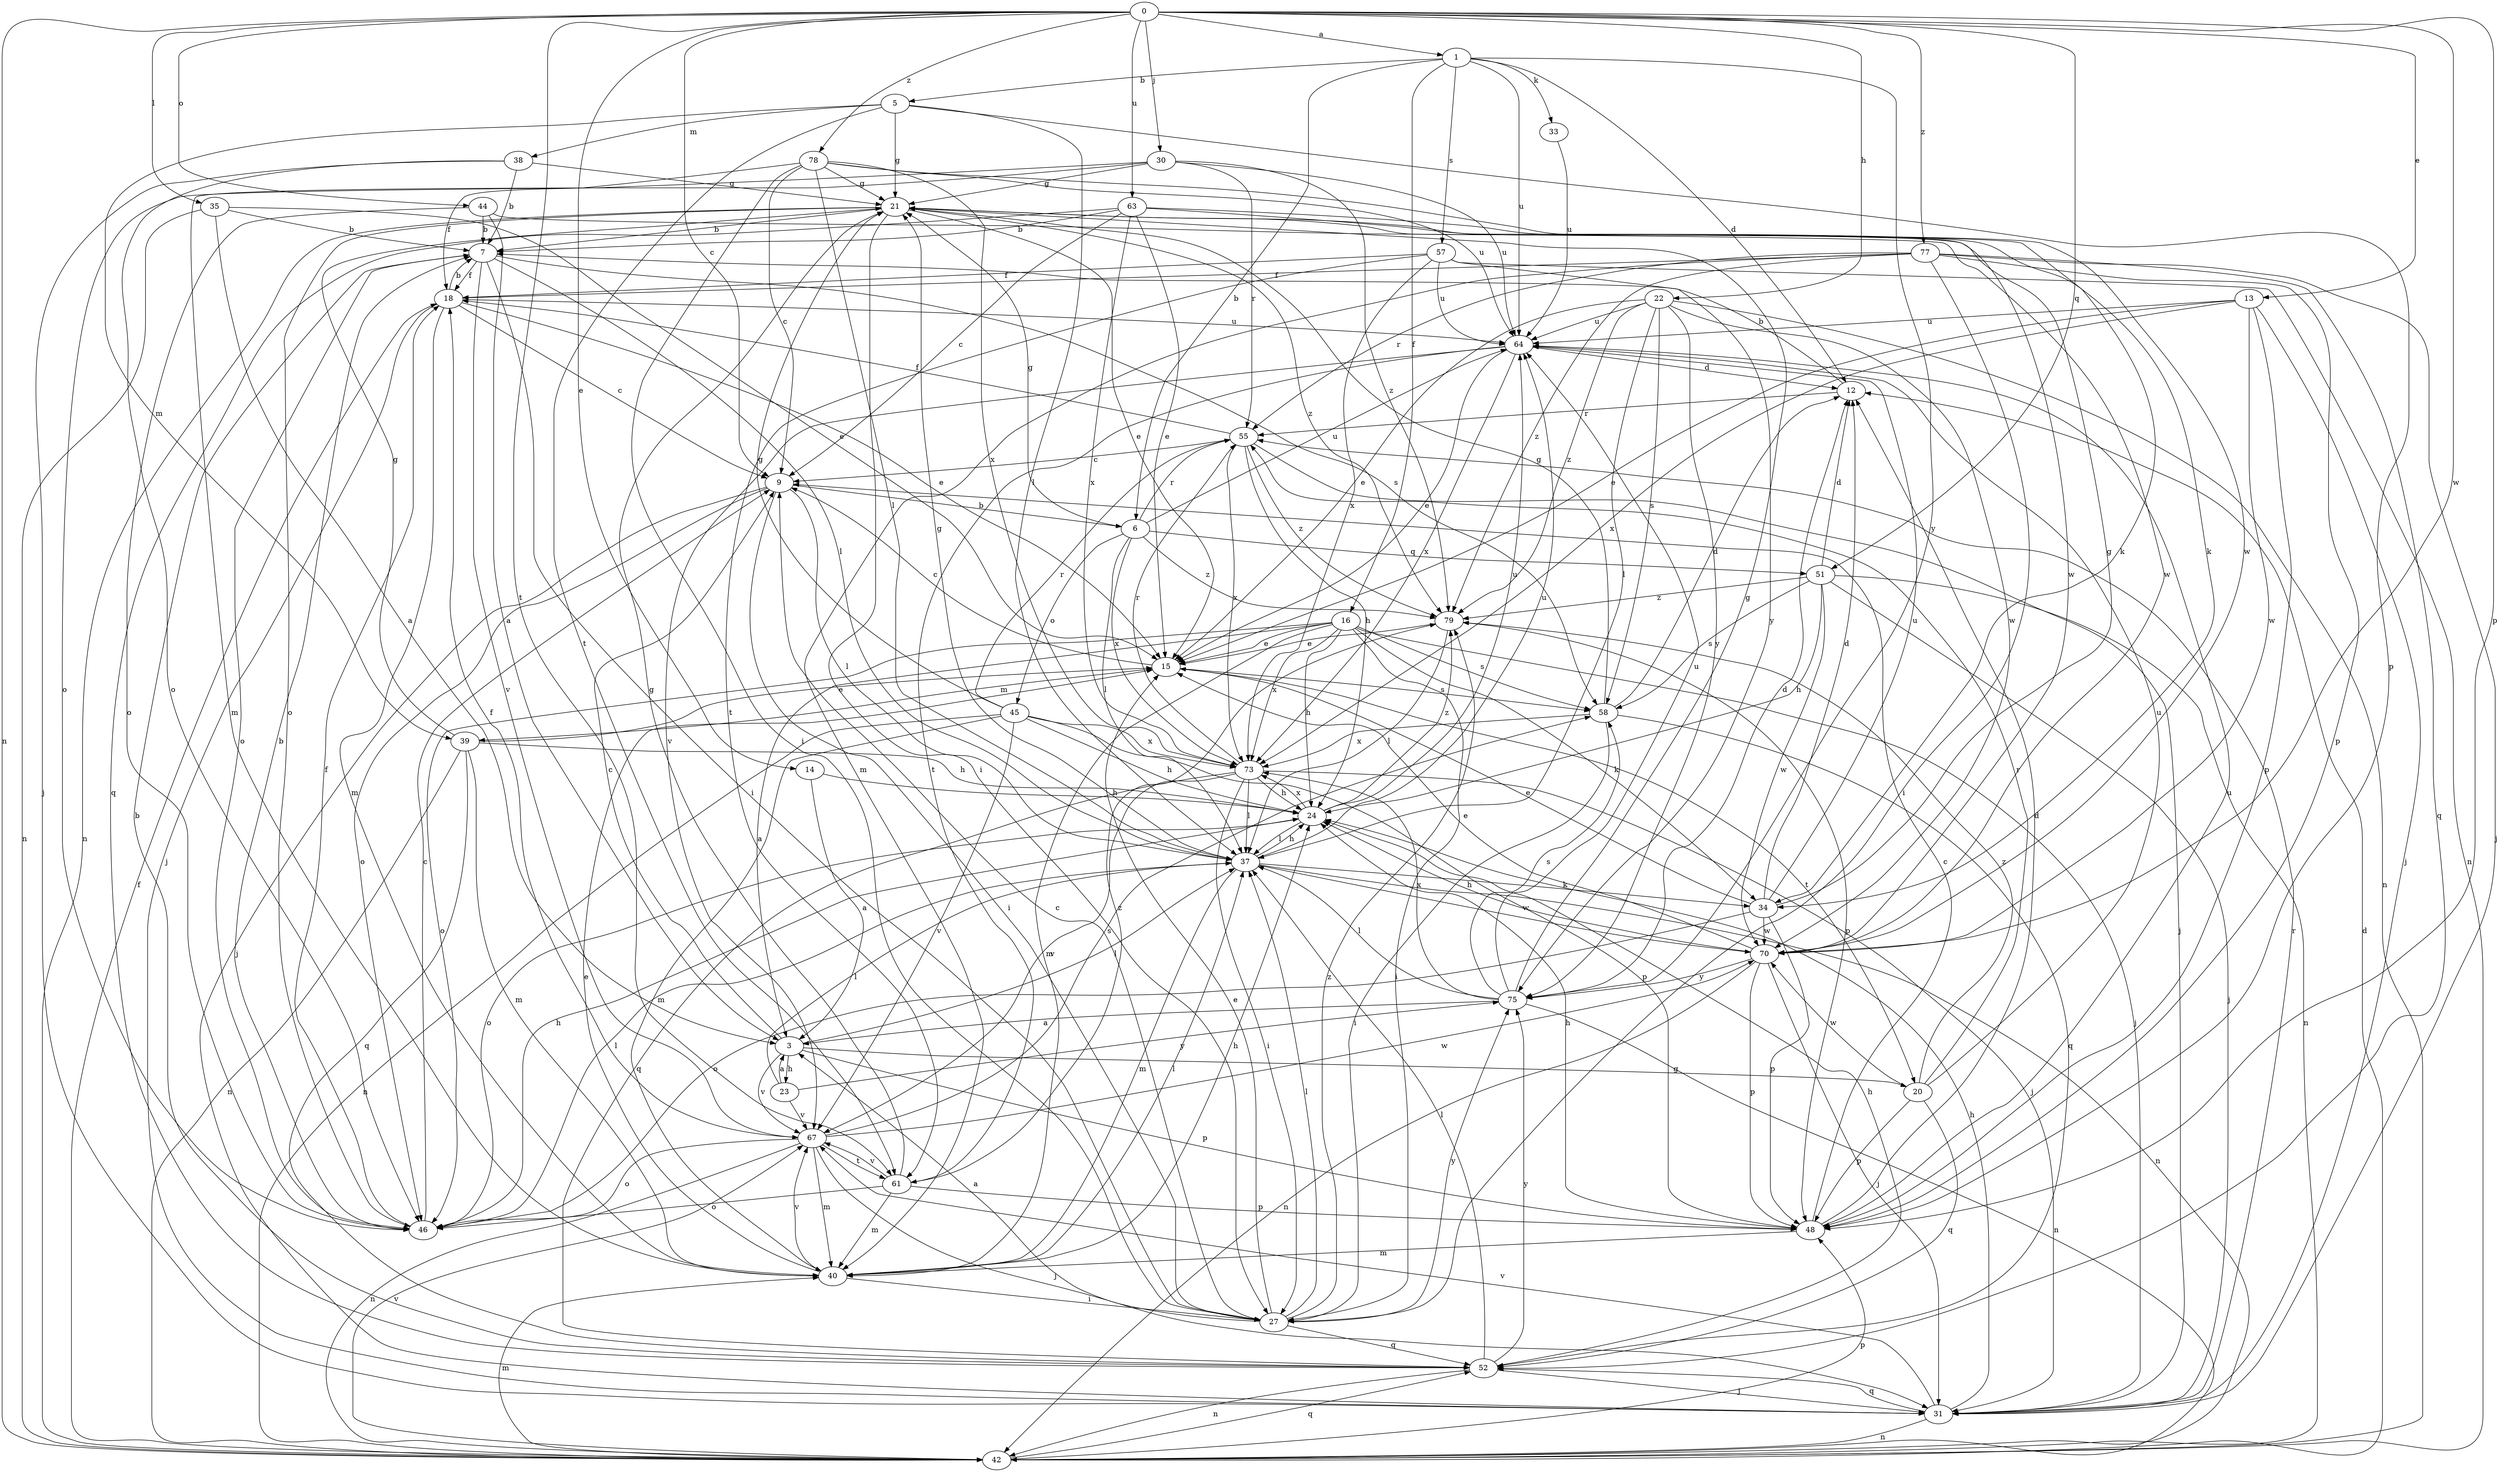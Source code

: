 strict digraph  {
0;
1;
3;
5;
6;
7;
9;
12;
13;
14;
15;
16;
18;
20;
21;
22;
23;
24;
27;
30;
31;
33;
34;
35;
37;
38;
39;
40;
42;
44;
45;
46;
48;
51;
52;
55;
57;
58;
61;
63;
64;
67;
70;
73;
75;
77;
78;
79;
0 -> 1  [label=a];
0 -> 9  [label=c];
0 -> 13  [label=e];
0 -> 14  [label=e];
0 -> 22  [label=h];
0 -> 30  [label=j];
0 -> 35  [label=l];
0 -> 42  [label=n];
0 -> 44  [label=o];
0 -> 48  [label=p];
0 -> 51  [label=q];
0 -> 61  [label=t];
0 -> 63  [label=u];
0 -> 70  [label=w];
0 -> 77  [label=z];
0 -> 78  [label=z];
1 -> 5  [label=b];
1 -> 6  [label=b];
1 -> 12  [label=d];
1 -> 16  [label=f];
1 -> 33  [label=k];
1 -> 57  [label=s];
1 -> 64  [label=u];
1 -> 75  [label=y];
3 -> 9  [label=c];
3 -> 20  [label=g];
3 -> 23  [label=h];
3 -> 37  [label=l];
3 -> 48  [label=p];
3 -> 67  [label=v];
5 -> 21  [label=g];
5 -> 37  [label=l];
5 -> 38  [label=m];
5 -> 39  [label=m];
5 -> 48  [label=p];
5 -> 61  [label=t];
6 -> 21  [label=g];
6 -> 37  [label=l];
6 -> 45  [label=o];
6 -> 51  [label=q];
6 -> 55  [label=r];
6 -> 64  [label=u];
6 -> 73  [label=x];
6 -> 79  [label=z];
7 -> 18  [label=f];
7 -> 27  [label=i];
7 -> 37  [label=l];
7 -> 46  [label=o];
7 -> 58  [label=s];
7 -> 67  [label=v];
9 -> 6  [label=b];
9 -> 27  [label=i];
9 -> 31  [label=j];
9 -> 37  [label=l];
9 -> 46  [label=o];
12 -> 7  [label=b];
12 -> 55  [label=r];
13 -> 15  [label=e];
13 -> 31  [label=j];
13 -> 48  [label=p];
13 -> 64  [label=u];
13 -> 70  [label=w];
13 -> 73  [label=x];
14 -> 3  [label=a];
14 -> 24  [label=h];
15 -> 9  [label=c];
15 -> 39  [label=m];
15 -> 58  [label=s];
15 -> 20  [label=t];
16 -> 3  [label=a];
16 -> 15  [label=e];
16 -> 24  [label=h];
16 -> 27  [label=i];
16 -> 31  [label=j];
16 -> 34  [label=k];
16 -> 40  [label=m];
16 -> 46  [label=o];
16 -> 58  [label=s];
16 -> 73  [label=x];
18 -> 7  [label=b];
18 -> 9  [label=c];
18 -> 15  [label=e];
18 -> 31  [label=j];
18 -> 40  [label=m];
18 -> 64  [label=u];
20 -> 48  [label=p];
20 -> 52  [label=q];
20 -> 55  [label=r];
20 -> 64  [label=u];
20 -> 70  [label=w];
20 -> 79  [label=z];
21 -> 7  [label=b];
21 -> 15  [label=e];
21 -> 27  [label=i];
21 -> 34  [label=k];
21 -> 42  [label=n];
21 -> 46  [label=o];
21 -> 79  [label=z];
22 -> 15  [label=e];
22 -> 37  [label=l];
22 -> 42  [label=n];
22 -> 58  [label=s];
22 -> 64  [label=u];
22 -> 70  [label=w];
22 -> 75  [label=y];
22 -> 79  [label=z];
23 -> 3  [label=a];
23 -> 37  [label=l];
23 -> 67  [label=v];
23 -> 75  [label=y];
24 -> 37  [label=l];
24 -> 46  [label=o];
24 -> 64  [label=u];
24 -> 73  [label=x];
24 -> 79  [label=z];
27 -> 3  [label=a];
27 -> 9  [label=c];
27 -> 15  [label=e];
27 -> 37  [label=l];
27 -> 52  [label=q];
27 -> 75  [label=y];
27 -> 79  [label=z];
30 -> 21  [label=g];
30 -> 40  [label=m];
30 -> 46  [label=o];
30 -> 55  [label=r];
30 -> 64  [label=u];
30 -> 79  [label=z];
31 -> 24  [label=h];
31 -> 42  [label=n];
31 -> 52  [label=q];
31 -> 55  [label=r];
31 -> 67  [label=v];
33 -> 64  [label=u];
34 -> 12  [label=d];
34 -> 15  [label=e];
34 -> 21  [label=g];
34 -> 46  [label=o];
34 -> 48  [label=p];
34 -> 64  [label=u];
34 -> 70  [label=w];
35 -> 3  [label=a];
35 -> 7  [label=b];
35 -> 15  [label=e];
35 -> 42  [label=n];
37 -> 21  [label=g];
37 -> 24  [label=h];
37 -> 34  [label=k];
37 -> 40  [label=m];
37 -> 42  [label=n];
37 -> 64  [label=u];
37 -> 70  [label=w];
38 -> 7  [label=b];
38 -> 21  [label=g];
38 -> 31  [label=j];
38 -> 46  [label=o];
39 -> 15  [label=e];
39 -> 21  [label=g];
39 -> 24  [label=h];
39 -> 40  [label=m];
39 -> 42  [label=n];
39 -> 52  [label=q];
40 -> 15  [label=e];
40 -> 24  [label=h];
40 -> 27  [label=i];
40 -> 37  [label=l];
40 -> 67  [label=v];
42 -> 12  [label=d];
42 -> 18  [label=f];
42 -> 40  [label=m];
42 -> 48  [label=p];
42 -> 52  [label=q];
42 -> 67  [label=v];
44 -> 3  [label=a];
44 -> 7  [label=b];
44 -> 46  [label=o];
44 -> 70  [label=w];
45 -> 21  [label=g];
45 -> 24  [label=h];
45 -> 40  [label=m];
45 -> 42  [label=n];
45 -> 48  [label=p];
45 -> 55  [label=r];
45 -> 67  [label=v];
45 -> 73  [label=x];
46 -> 7  [label=b];
46 -> 9  [label=c];
46 -> 18  [label=f];
46 -> 24  [label=h];
46 -> 37  [label=l];
48 -> 9  [label=c];
48 -> 12  [label=d];
48 -> 24  [label=h];
48 -> 40  [label=m];
48 -> 64  [label=u];
51 -> 12  [label=d];
51 -> 24  [label=h];
51 -> 31  [label=j];
51 -> 42  [label=n];
51 -> 58  [label=s];
51 -> 70  [label=w];
51 -> 79  [label=z];
52 -> 7  [label=b];
52 -> 24  [label=h];
52 -> 31  [label=j];
52 -> 37  [label=l];
52 -> 42  [label=n];
52 -> 75  [label=y];
55 -> 9  [label=c];
55 -> 18  [label=f];
55 -> 24  [label=h];
55 -> 31  [label=j];
55 -> 73  [label=x];
55 -> 79  [label=z];
57 -> 18  [label=f];
57 -> 42  [label=n];
57 -> 61  [label=t];
57 -> 64  [label=u];
57 -> 73  [label=x];
57 -> 75  [label=y];
58 -> 12  [label=d];
58 -> 21  [label=g];
58 -> 27  [label=i];
58 -> 52  [label=q];
58 -> 73  [label=x];
61 -> 21  [label=g];
61 -> 40  [label=m];
61 -> 46  [label=o];
61 -> 48  [label=p];
61 -> 67  [label=v];
61 -> 79  [label=z];
63 -> 7  [label=b];
63 -> 9  [label=c];
63 -> 15  [label=e];
63 -> 34  [label=k];
63 -> 52  [label=q];
63 -> 70  [label=w];
63 -> 73  [label=x];
64 -> 12  [label=d];
64 -> 15  [label=e];
64 -> 61  [label=t];
64 -> 67  [label=v];
64 -> 73  [label=x];
67 -> 18  [label=f];
67 -> 31  [label=j];
67 -> 40  [label=m];
67 -> 42  [label=n];
67 -> 46  [label=o];
67 -> 58  [label=s];
67 -> 61  [label=t];
67 -> 70  [label=w];
70 -> 15  [label=e];
70 -> 24  [label=h];
70 -> 31  [label=j];
70 -> 42  [label=n];
70 -> 48  [label=p];
70 -> 75  [label=y];
73 -> 24  [label=h];
73 -> 27  [label=i];
73 -> 31  [label=j];
73 -> 37  [label=l];
73 -> 52  [label=q];
73 -> 55  [label=r];
73 -> 67  [label=v];
75 -> 3  [label=a];
75 -> 12  [label=d];
75 -> 21  [label=g];
75 -> 37  [label=l];
75 -> 42  [label=n];
75 -> 58  [label=s];
75 -> 64  [label=u];
75 -> 73  [label=x];
77 -> 18  [label=f];
77 -> 27  [label=i];
77 -> 31  [label=j];
77 -> 40  [label=m];
77 -> 48  [label=p];
77 -> 52  [label=q];
77 -> 55  [label=r];
77 -> 79  [label=z];
78 -> 9  [label=c];
78 -> 18  [label=f];
78 -> 21  [label=g];
78 -> 27  [label=i];
78 -> 37  [label=l];
78 -> 64  [label=u];
78 -> 70  [label=w];
78 -> 73  [label=x];
79 -> 15  [label=e];
79 -> 37  [label=l];
79 -> 48  [label=p];
}
